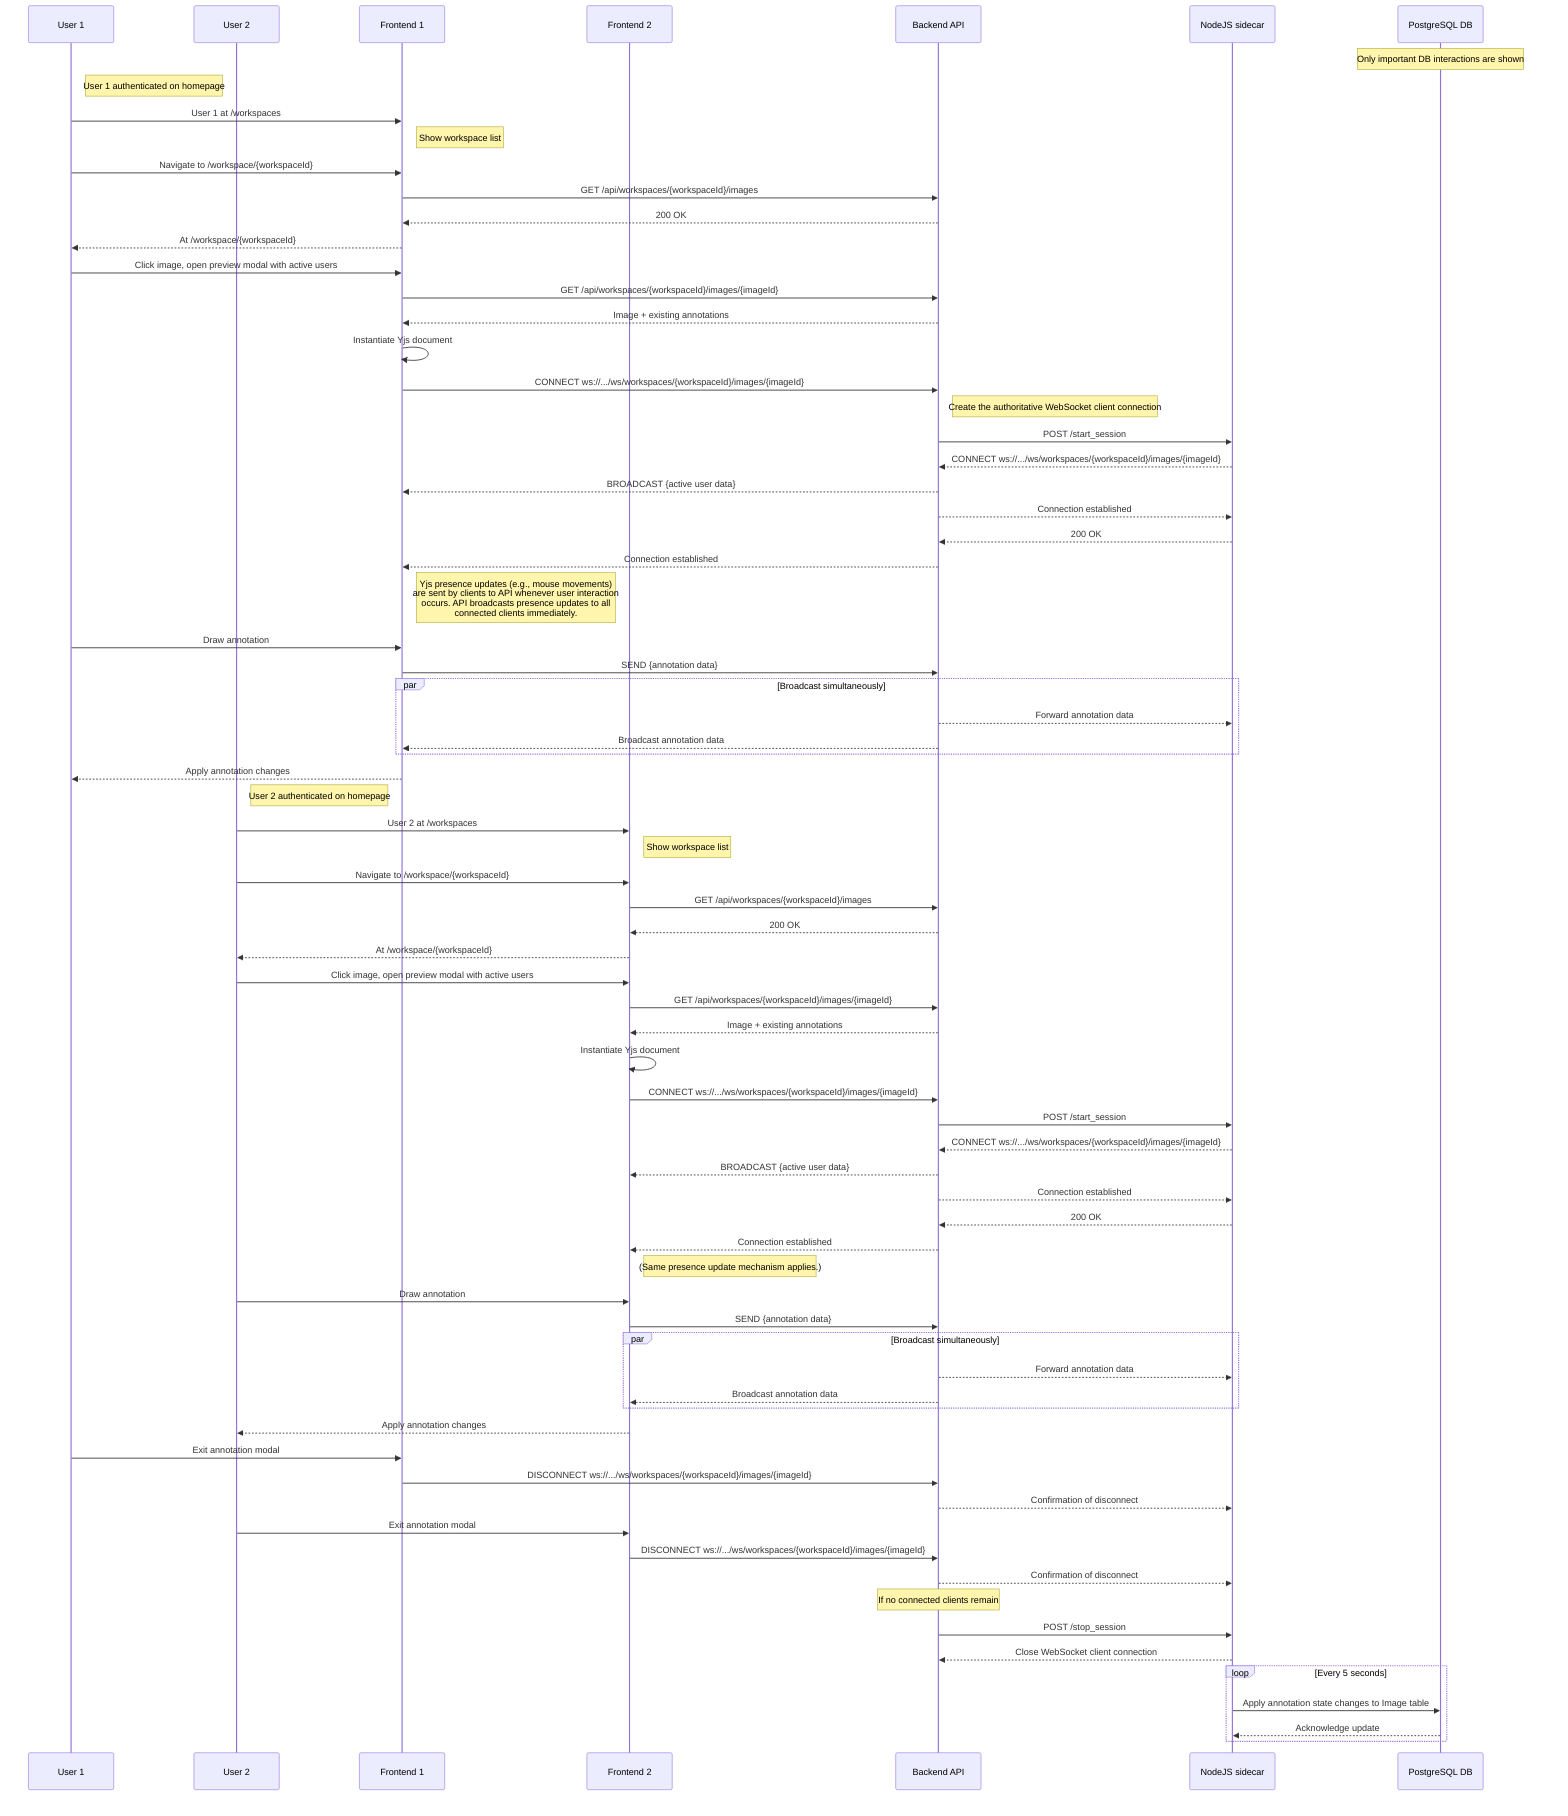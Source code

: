 ---
config:
  theme: base
---

sequenceDiagram
  participant User1 as User 1
  participant User2 as User 2
  participant FE1 as Frontend 1
  participant FE2 as Frontend 2
  participant API as Backend API
  participant WS as NodeJS sidecar
  participant DB as PostgreSQL DB
  note over DB: Only important DB interactions are shown

  Note right of User1: User 1 authenticated on homepage
  User1 ->> FE1: User 1 at /workspaces
  Note right of FE1: Show workspace list
  User1 ->> FE1: Navigate to /workspace/{workspaceId}
  FE1 ->> API: GET /api/workspaces/{workspaceId}/images
  API -->> FE1: 200 OK
  FE1 -->> User1: At /workspace/{workspaceId}
  User1 ->> FE1: Click image, open preview modal with active users
  FE1 ->> API: GET /api/workspaces/{workspaceId}/images/{imageId}
  API -->> FE1: Image + existing annotations
  FE1 ->> FE1: Instantiate Yjs document
  FE1 ->> API: CONNECT ws://.../ws/workspaces/{workspaceId}/images/{imageId}
  Note right of API: Create the authoritative WebSocket client connection
  API ->> WS: POST /start_session
  WS -->> API: CONNECT ws://.../ws/workspaces/{workspaceId}/images/{imageId}
  API -->> FE1: BROADCAST {active user data}
  API -->> WS: Connection established
  WS -->> API: 200 OK
  API -->> FE1: Connection established

  Note right of FE1: Yjs presence updates (e.g., mouse movements)<br>are sent by clients to API whenever user interaction<br>occurs. API broadcasts presence updates to all<br>connected clients immediately.

  User1 ->> FE1: Draw annotation
  FE1 ->> API: SEND {annotation data}
  par Broadcast simultaneously
    API -->> WS: Forward annotation data
    API -->> FE1: Broadcast annotation data
  end
  FE1 -->> User1: Apply annotation changes

  Note right of User2: User 2 authenticated on homepage
  User2 ->> FE2: User 2 at /workspaces
  Note right of FE2: Show workspace list
  User2 ->> FE2: Navigate to /workspace/{workspaceId}
  FE2 ->> API: GET /api/workspaces/{workspaceId}/images
  API -->> FE2: 200 OK
  FE2 -->> User2: At /workspace/{workspaceId}
  User2 ->> FE2: Click image, open preview modal with active users
  FE2 ->> API: GET /api/workspaces/{workspaceId}/images/{imageId}
  API -->> FE2: Image + existing annotations
  FE2 ->> FE2: Instantiate Yjs document
  FE2 ->> API: CONNECT ws://.../ws/workspaces/{workspaceId}/images/{imageId}
  API ->> WS: POST /start_session
  WS -->> API: CONNECT ws://.../ws/workspaces/{workspaceId}/images/{imageId}
  API -->> FE2: BROADCAST {active user data}
  API -->> WS: Connection established
  WS -->> API: 200 OK
  API -->> FE2: Connection established

  Note right of FE2: (Same presence update mechanism applies.)

  User2 ->> FE2: Draw annotation
  FE2 ->> API: SEND {annotation data}
  par Broadcast simultaneously
    API -->> WS: Forward annotation data
    API -->> FE2: Broadcast annotation data
  end
  FE2 -->> User2: Apply annotation changes

  User1 ->> FE1: Exit annotation modal
  FE1 ->> API: DISCONNECT ws://.../ws/workspaces/{workspaceId}/images/{imageId}
  API -->> WS: Confirmation of disconnect

  User2 ->> FE2: Exit annotation modal
  FE2 ->> API: DISCONNECT ws://.../ws/workspaces/{workspaceId}/images/{imageId}
  API -->> WS: Confirmation of disconnect

  Note over API: If no connected clients remain  
  API ->> WS: POST /stop_session  
  WS -->> API: Close WebSocket client connection

  loop Every 5 seconds
    WS ->> DB: Apply annotation state changes to Image table
    DB -->> WS: Acknowledge update
  end